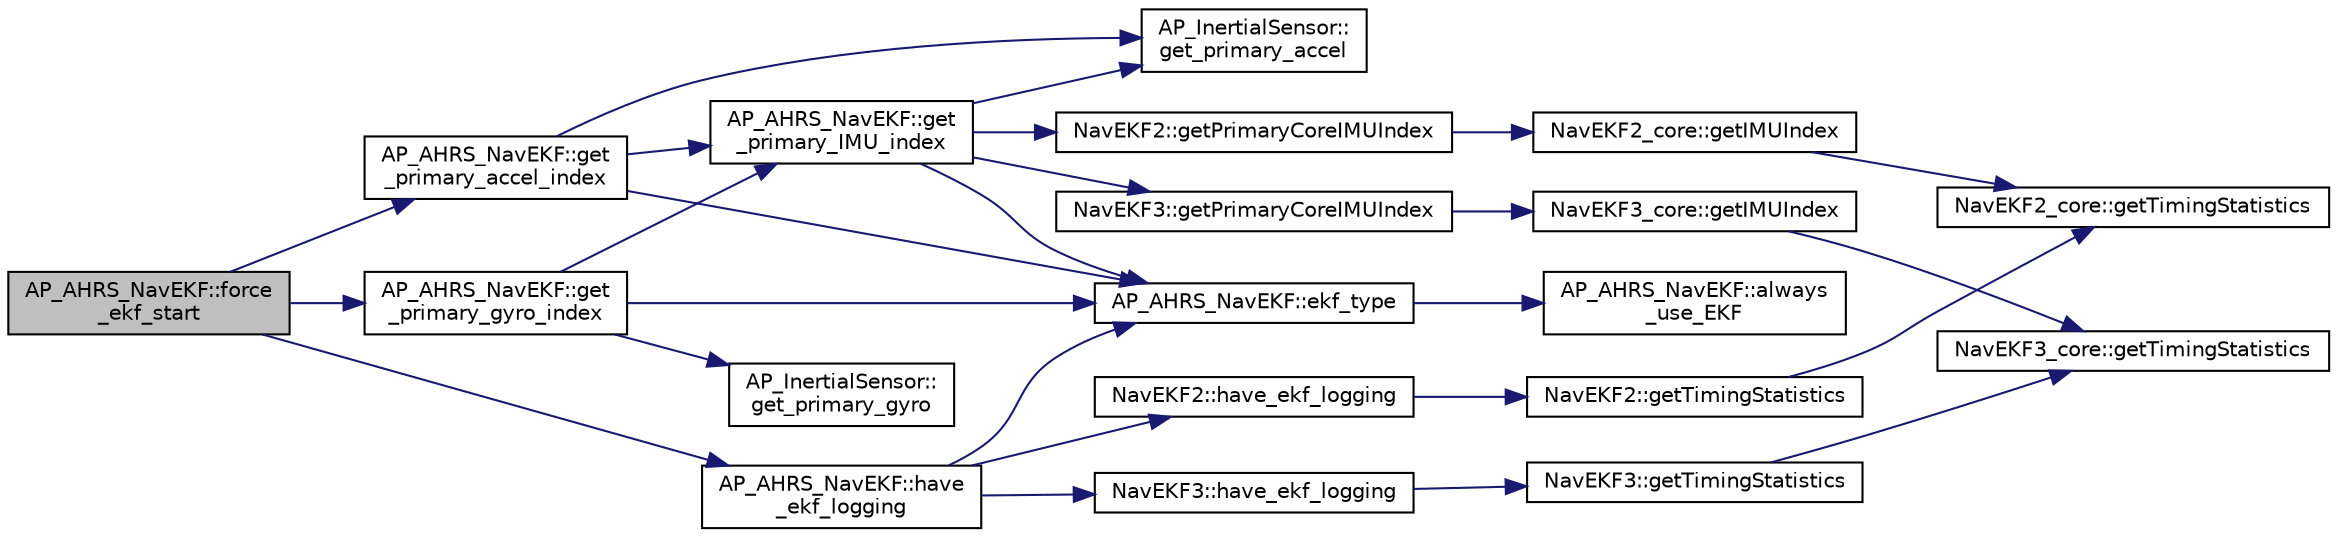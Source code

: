digraph "AP_AHRS_NavEKF::force_ekf_start"
{
 // INTERACTIVE_SVG=YES
  edge [fontname="Helvetica",fontsize="10",labelfontname="Helvetica",labelfontsize="10"];
  node [fontname="Helvetica",fontsize="10",shape=record];
  rankdir="LR";
  Node1 [label="AP_AHRS_NavEKF::force\l_ekf_start",height=0.2,width=0.4,color="black", fillcolor="grey75", style="filled", fontcolor="black"];
  Node1 -> Node2 [color="midnightblue",fontsize="10",style="solid",fontname="Helvetica"];
  Node2 [label="AP_AHRS_NavEKF::have\l_ekf_logging",height=0.2,width=0.4,color="black", fillcolor="white", style="filled",URL="$classAP__AHRS__NavEKF.html#a66e5b730feb306668229f57cea368d9c"];
  Node2 -> Node3 [color="midnightblue",fontsize="10",style="solid",fontname="Helvetica"];
  Node3 [label="AP_AHRS_NavEKF::ekf_type",height=0.2,width=0.4,color="black", fillcolor="white", style="filled",URL="$classAP__AHRS__NavEKF.html#a2421598bfc909c228709f99347a5fcea"];
  Node3 -> Node4 [color="midnightblue",fontsize="10",style="solid",fontname="Helvetica"];
  Node4 [label="AP_AHRS_NavEKF::always\l_use_EKF",height=0.2,width=0.4,color="black", fillcolor="white", style="filled",URL="$classAP__AHRS__NavEKF.html#a9af775a381a41ff78ac75a06ba7b1a05"];
  Node2 -> Node5 [color="midnightblue",fontsize="10",style="solid",fontname="Helvetica"];
  Node5 [label="NavEKF2::have_ekf_logging",height=0.2,width=0.4,color="black", fillcolor="white", style="filled",URL="$classNavEKF2.html#a3f258f20a0a26b5ec96b252f421d73fc"];
  Node5 -> Node6 [color="midnightblue",fontsize="10",style="solid",fontname="Helvetica"];
  Node6 [label="NavEKF2::getTimingStatistics",height=0.2,width=0.4,color="black", fillcolor="white", style="filled",URL="$classNavEKF2.html#a0fa45a0d1bf333c6bf1ab3abe3e90ee3"];
  Node6 -> Node7 [color="midnightblue",fontsize="10",style="solid",fontname="Helvetica"];
  Node7 [label="NavEKF2_core::getTimingStatistics",height=0.2,width=0.4,color="black", fillcolor="white", style="filled",URL="$classNavEKF2__core.html#a9f98bb6507c436461041b434e837d279"];
  Node2 -> Node8 [color="midnightblue",fontsize="10",style="solid",fontname="Helvetica"];
  Node8 [label="NavEKF3::have_ekf_logging",height=0.2,width=0.4,color="black", fillcolor="white", style="filled",URL="$classNavEKF3.html#a50e3573e550bb3e018bb3992e8a87652"];
  Node8 -> Node9 [color="midnightblue",fontsize="10",style="solid",fontname="Helvetica"];
  Node9 [label="NavEKF3::getTimingStatistics",height=0.2,width=0.4,color="black", fillcolor="white", style="filled",URL="$classNavEKF3.html#a64bf0554f2d36eb25103b94967c8bf6c"];
  Node9 -> Node10 [color="midnightblue",fontsize="10",style="solid",fontname="Helvetica"];
  Node10 [label="NavEKF3_core::getTimingStatistics",height=0.2,width=0.4,color="black", fillcolor="white", style="filled",URL="$classNavEKF3__core.html#afd979c9874cd3b626b62af60938fc674"];
  Node1 -> Node11 [color="midnightblue",fontsize="10",style="solid",fontname="Helvetica"];
  Node11 [label="AP_AHRS_NavEKF::get\l_primary_accel_index",height=0.2,width=0.4,color="black", fillcolor="white", style="filled",URL="$classAP__AHRS__NavEKF.html#acb0619069da2ca995f623075b9e850c4"];
  Node11 -> Node3 [color="midnightblue",fontsize="10",style="solid",fontname="Helvetica"];
  Node11 -> Node12 [color="midnightblue",fontsize="10",style="solid",fontname="Helvetica"];
  Node12 [label="AP_AHRS_NavEKF::get\l_primary_IMU_index",height=0.2,width=0.4,color="black", fillcolor="white", style="filled",URL="$classAP__AHRS__NavEKF.html#a372da7841aa41f59b9e0b81b9a45e7e8"];
  Node12 -> Node3 [color="midnightblue",fontsize="10",style="solid",fontname="Helvetica"];
  Node12 -> Node13 [color="midnightblue",fontsize="10",style="solid",fontname="Helvetica"];
  Node13 [label="NavEKF2::getPrimaryCoreIMUIndex",height=0.2,width=0.4,color="black", fillcolor="white", style="filled",URL="$classNavEKF2.html#a29da5b968f30ded283c2cd54a4e1771b"];
  Node13 -> Node14 [color="midnightblue",fontsize="10",style="solid",fontname="Helvetica"];
  Node14 [label="NavEKF2_core::getIMUIndex",height=0.2,width=0.4,color="black", fillcolor="white", style="filled",URL="$classNavEKF2__core.html#ac10ca8f0bf291e577ffb1c8a0fda83f2"];
  Node14 -> Node7 [color="midnightblue",fontsize="10",style="solid",fontname="Helvetica"];
  Node12 -> Node15 [color="midnightblue",fontsize="10",style="solid",fontname="Helvetica"];
  Node15 [label="NavEKF3::getPrimaryCoreIMUIndex",height=0.2,width=0.4,color="black", fillcolor="white", style="filled",URL="$classNavEKF3.html#aaf2f9feb0fe2d506459ed35e6509675e"];
  Node15 -> Node16 [color="midnightblue",fontsize="10",style="solid",fontname="Helvetica"];
  Node16 [label="NavEKF3_core::getIMUIndex",height=0.2,width=0.4,color="black", fillcolor="white", style="filled",URL="$classNavEKF3__core.html#a314669b36e8083d89c4b44e5aa9081a5"];
  Node16 -> Node10 [color="midnightblue",fontsize="10",style="solid",fontname="Helvetica"];
  Node12 -> Node17 [color="midnightblue",fontsize="10",style="solid",fontname="Helvetica"];
  Node17 [label="AP_InertialSensor::\lget_primary_accel",height=0.2,width=0.4,color="black", fillcolor="white", style="filled",URL="$classAP__InertialSensor.html#ab7e75af54a874d77240c89c6e5152a99"];
  Node11 -> Node17 [color="midnightblue",fontsize="10",style="solid",fontname="Helvetica"];
  Node1 -> Node18 [color="midnightblue",fontsize="10",style="solid",fontname="Helvetica"];
  Node18 [label="AP_AHRS_NavEKF::get\l_primary_gyro_index",height=0.2,width=0.4,color="black", fillcolor="white", style="filled",URL="$classAP__AHRS__NavEKF.html#a1aa0dbec3a9711771245eb611f9e8a81"];
  Node18 -> Node3 [color="midnightblue",fontsize="10",style="solid",fontname="Helvetica"];
  Node18 -> Node12 [color="midnightblue",fontsize="10",style="solid",fontname="Helvetica"];
  Node18 -> Node19 [color="midnightblue",fontsize="10",style="solid",fontname="Helvetica"];
  Node19 [label="AP_InertialSensor::\lget_primary_gyro",height=0.2,width=0.4,color="black", fillcolor="white", style="filled",URL="$classAP__InertialSensor.html#a7fa04e2f196b27b876d86966f64e1fed"];
}
